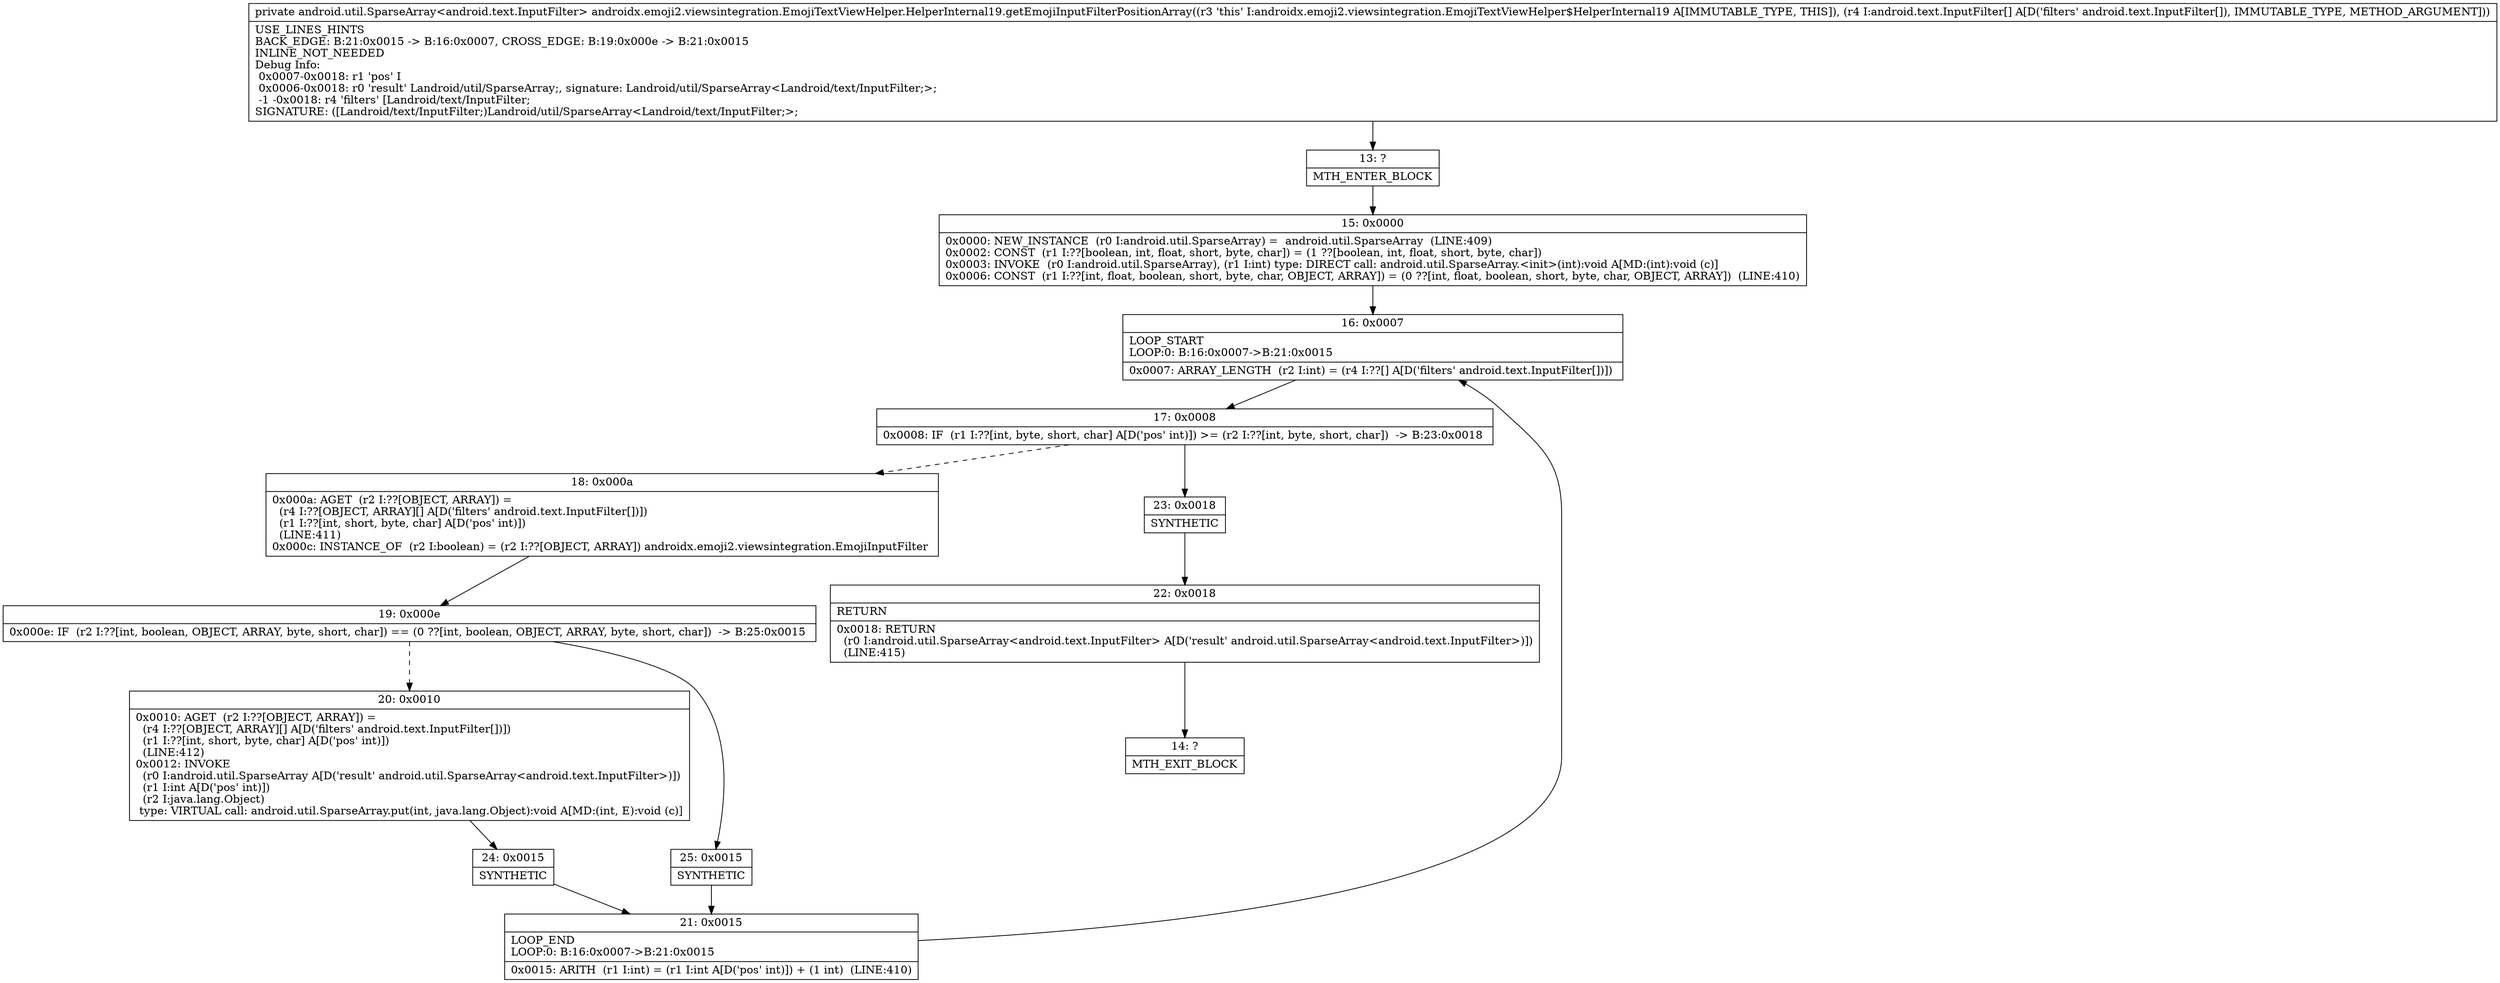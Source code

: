 digraph "CFG forandroidx.emoji2.viewsintegration.EmojiTextViewHelper.HelperInternal19.getEmojiInputFilterPositionArray([Landroid\/text\/InputFilter;)Landroid\/util\/SparseArray;" {
Node_13 [shape=record,label="{13\:\ ?|MTH_ENTER_BLOCK\l}"];
Node_15 [shape=record,label="{15\:\ 0x0000|0x0000: NEW_INSTANCE  (r0 I:android.util.SparseArray) =  android.util.SparseArray  (LINE:409)\l0x0002: CONST  (r1 I:??[boolean, int, float, short, byte, char]) = (1 ??[boolean, int, float, short, byte, char]) \l0x0003: INVOKE  (r0 I:android.util.SparseArray), (r1 I:int) type: DIRECT call: android.util.SparseArray.\<init\>(int):void A[MD:(int):void (c)]\l0x0006: CONST  (r1 I:??[int, float, boolean, short, byte, char, OBJECT, ARRAY]) = (0 ??[int, float, boolean, short, byte, char, OBJECT, ARRAY])  (LINE:410)\l}"];
Node_16 [shape=record,label="{16\:\ 0x0007|LOOP_START\lLOOP:0: B:16:0x0007\-\>B:21:0x0015\l|0x0007: ARRAY_LENGTH  (r2 I:int) = (r4 I:??[] A[D('filters' android.text.InputFilter[])]) \l}"];
Node_17 [shape=record,label="{17\:\ 0x0008|0x0008: IF  (r1 I:??[int, byte, short, char] A[D('pos' int)]) \>= (r2 I:??[int, byte, short, char])  \-\> B:23:0x0018 \l}"];
Node_18 [shape=record,label="{18\:\ 0x000a|0x000a: AGET  (r2 I:??[OBJECT, ARRAY]) = \l  (r4 I:??[OBJECT, ARRAY][] A[D('filters' android.text.InputFilter[])])\l  (r1 I:??[int, short, byte, char] A[D('pos' int)])\l  (LINE:411)\l0x000c: INSTANCE_OF  (r2 I:boolean) = (r2 I:??[OBJECT, ARRAY]) androidx.emoji2.viewsintegration.EmojiInputFilter \l}"];
Node_19 [shape=record,label="{19\:\ 0x000e|0x000e: IF  (r2 I:??[int, boolean, OBJECT, ARRAY, byte, short, char]) == (0 ??[int, boolean, OBJECT, ARRAY, byte, short, char])  \-\> B:25:0x0015 \l}"];
Node_20 [shape=record,label="{20\:\ 0x0010|0x0010: AGET  (r2 I:??[OBJECT, ARRAY]) = \l  (r4 I:??[OBJECT, ARRAY][] A[D('filters' android.text.InputFilter[])])\l  (r1 I:??[int, short, byte, char] A[D('pos' int)])\l  (LINE:412)\l0x0012: INVOKE  \l  (r0 I:android.util.SparseArray A[D('result' android.util.SparseArray\<android.text.InputFilter\>)])\l  (r1 I:int A[D('pos' int)])\l  (r2 I:java.lang.Object)\l type: VIRTUAL call: android.util.SparseArray.put(int, java.lang.Object):void A[MD:(int, E):void (c)]\l}"];
Node_24 [shape=record,label="{24\:\ 0x0015|SYNTHETIC\l}"];
Node_21 [shape=record,label="{21\:\ 0x0015|LOOP_END\lLOOP:0: B:16:0x0007\-\>B:21:0x0015\l|0x0015: ARITH  (r1 I:int) = (r1 I:int A[D('pos' int)]) + (1 int)  (LINE:410)\l}"];
Node_25 [shape=record,label="{25\:\ 0x0015|SYNTHETIC\l}"];
Node_23 [shape=record,label="{23\:\ 0x0018|SYNTHETIC\l}"];
Node_22 [shape=record,label="{22\:\ 0x0018|RETURN\l|0x0018: RETURN  \l  (r0 I:android.util.SparseArray\<android.text.InputFilter\> A[D('result' android.util.SparseArray\<android.text.InputFilter\>)])\l  (LINE:415)\l}"];
Node_14 [shape=record,label="{14\:\ ?|MTH_EXIT_BLOCK\l}"];
MethodNode[shape=record,label="{private android.util.SparseArray\<android.text.InputFilter\> androidx.emoji2.viewsintegration.EmojiTextViewHelper.HelperInternal19.getEmojiInputFilterPositionArray((r3 'this' I:androidx.emoji2.viewsintegration.EmojiTextViewHelper$HelperInternal19 A[IMMUTABLE_TYPE, THIS]), (r4 I:android.text.InputFilter[] A[D('filters' android.text.InputFilter[]), IMMUTABLE_TYPE, METHOD_ARGUMENT]))  | USE_LINES_HINTS\lBACK_EDGE: B:21:0x0015 \-\> B:16:0x0007, CROSS_EDGE: B:19:0x000e \-\> B:21:0x0015\lINLINE_NOT_NEEDED\lDebug Info:\l  0x0007\-0x0018: r1 'pos' I\l  0x0006\-0x0018: r0 'result' Landroid\/util\/SparseArray;, signature: Landroid\/util\/SparseArray\<Landroid\/text\/InputFilter;\>;\l  \-1 \-0x0018: r4 'filters' [Landroid\/text\/InputFilter;\lSIGNATURE: ([Landroid\/text\/InputFilter;)Landroid\/util\/SparseArray\<Landroid\/text\/InputFilter;\>;\l}"];
MethodNode -> Node_13;Node_13 -> Node_15;
Node_15 -> Node_16;
Node_16 -> Node_17;
Node_17 -> Node_18[style=dashed];
Node_17 -> Node_23;
Node_18 -> Node_19;
Node_19 -> Node_20[style=dashed];
Node_19 -> Node_25;
Node_20 -> Node_24;
Node_24 -> Node_21;
Node_21 -> Node_16;
Node_25 -> Node_21;
Node_23 -> Node_22;
Node_22 -> Node_14;
}


